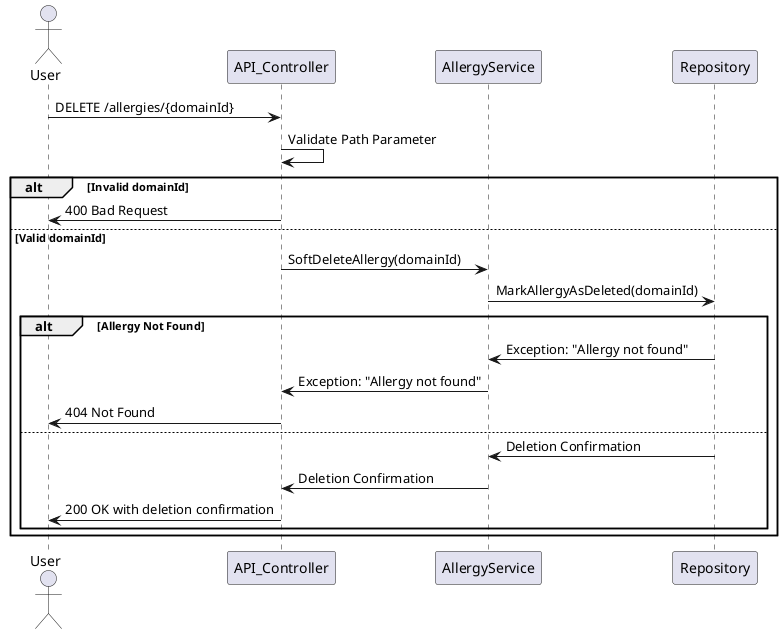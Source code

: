 @startuml
actor User
participant API_Controller
participant AllergyService
participant Repository

User -> API_Controller: DELETE /allergies/{domainId}
API_Controller -> API_Controller: Validate Path Parameter
alt Invalid domainId
    API_Controller -> User: 400 Bad Request
else Valid domainId
    API_Controller -> AllergyService: SoftDeleteAllergy(domainId)
    AllergyService -> Repository: MarkAllergyAsDeleted(domainId)
    alt Allergy Not Found
        Repository -> AllergyService: Exception: "Allergy not found"
        AllergyService -> API_Controller: Exception: "Allergy not found"
        API_Controller -> User: 404 Not Found
    else
        Repository -> AllergyService: Deletion Confirmation
        AllergyService -> API_Controller: Deletion Confirmation
        API_Controller -> User: 200 OK with deletion confirmation
    end
end
@enduml
